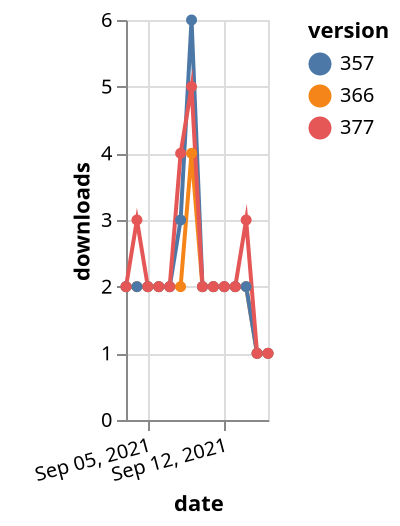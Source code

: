 {"$schema": "https://vega.github.io/schema/vega-lite/v5.json", "description": "A simple bar chart with embedded data.", "data": {"values": [{"date": "2021-09-03", "total": 2235, "delta": 2, "version": "366"}, {"date": "2021-09-04", "total": 2237, "delta": 2, "version": "366"}, {"date": "2021-09-05", "total": 2239, "delta": 2, "version": "366"}, {"date": "2021-09-06", "total": 2241, "delta": 2, "version": "366"}, {"date": "2021-09-07", "total": 2243, "delta": 2, "version": "366"}, {"date": "2021-09-08", "total": 2245, "delta": 2, "version": "366"}, {"date": "2021-09-09", "total": 2249, "delta": 4, "version": "366"}, {"date": "2021-09-10", "total": 2251, "delta": 2, "version": "366"}, {"date": "2021-09-11", "total": 2253, "delta": 2, "version": "366"}, {"date": "2021-09-12", "total": 2255, "delta": 2, "version": "366"}, {"date": "2021-09-13", "total": 2257, "delta": 2, "version": "366"}, {"date": "2021-09-14", "total": 2259, "delta": 2, "version": "366"}, {"date": "2021-09-15", "total": 2260, "delta": 1, "version": "366"}, {"date": "2021-09-16", "total": 2261, "delta": 1, "version": "366"}, {"date": "2021-09-03", "total": 2772, "delta": 2, "version": "357"}, {"date": "2021-09-04", "total": 2774, "delta": 2, "version": "357"}, {"date": "2021-09-05", "total": 2776, "delta": 2, "version": "357"}, {"date": "2021-09-06", "total": 2778, "delta": 2, "version": "357"}, {"date": "2021-09-07", "total": 2780, "delta": 2, "version": "357"}, {"date": "2021-09-08", "total": 2783, "delta": 3, "version": "357"}, {"date": "2021-09-09", "total": 2789, "delta": 6, "version": "357"}, {"date": "2021-09-10", "total": 2791, "delta": 2, "version": "357"}, {"date": "2021-09-11", "total": 2793, "delta": 2, "version": "357"}, {"date": "2021-09-12", "total": 2795, "delta": 2, "version": "357"}, {"date": "2021-09-13", "total": 2797, "delta": 2, "version": "357"}, {"date": "2021-09-14", "total": 2799, "delta": 2, "version": "357"}, {"date": "2021-09-15", "total": 2800, "delta": 1, "version": "357"}, {"date": "2021-09-16", "total": 2801, "delta": 1, "version": "357"}, {"date": "2021-09-03", "total": 2049, "delta": 2, "version": "377"}, {"date": "2021-09-04", "total": 2052, "delta": 3, "version": "377"}, {"date": "2021-09-05", "total": 2054, "delta": 2, "version": "377"}, {"date": "2021-09-06", "total": 2056, "delta": 2, "version": "377"}, {"date": "2021-09-07", "total": 2058, "delta": 2, "version": "377"}, {"date": "2021-09-08", "total": 2062, "delta": 4, "version": "377"}, {"date": "2021-09-09", "total": 2067, "delta": 5, "version": "377"}, {"date": "2021-09-10", "total": 2069, "delta": 2, "version": "377"}, {"date": "2021-09-11", "total": 2071, "delta": 2, "version": "377"}, {"date": "2021-09-12", "total": 2073, "delta": 2, "version": "377"}, {"date": "2021-09-13", "total": 2075, "delta": 2, "version": "377"}, {"date": "2021-09-14", "total": 2078, "delta": 3, "version": "377"}, {"date": "2021-09-15", "total": 2079, "delta": 1, "version": "377"}, {"date": "2021-09-16", "total": 2080, "delta": 1, "version": "377"}]}, "width": "container", "mark": {"type": "line", "point": {"filled": true}}, "encoding": {"x": {"field": "date", "type": "temporal", "timeUnit": "yearmonthdate", "title": "date", "axis": {"labelAngle": -15}}, "y": {"field": "delta", "type": "quantitative", "title": "downloads"}, "color": {"field": "version", "type": "nominal"}, "tooltip": {"field": "delta"}}}
